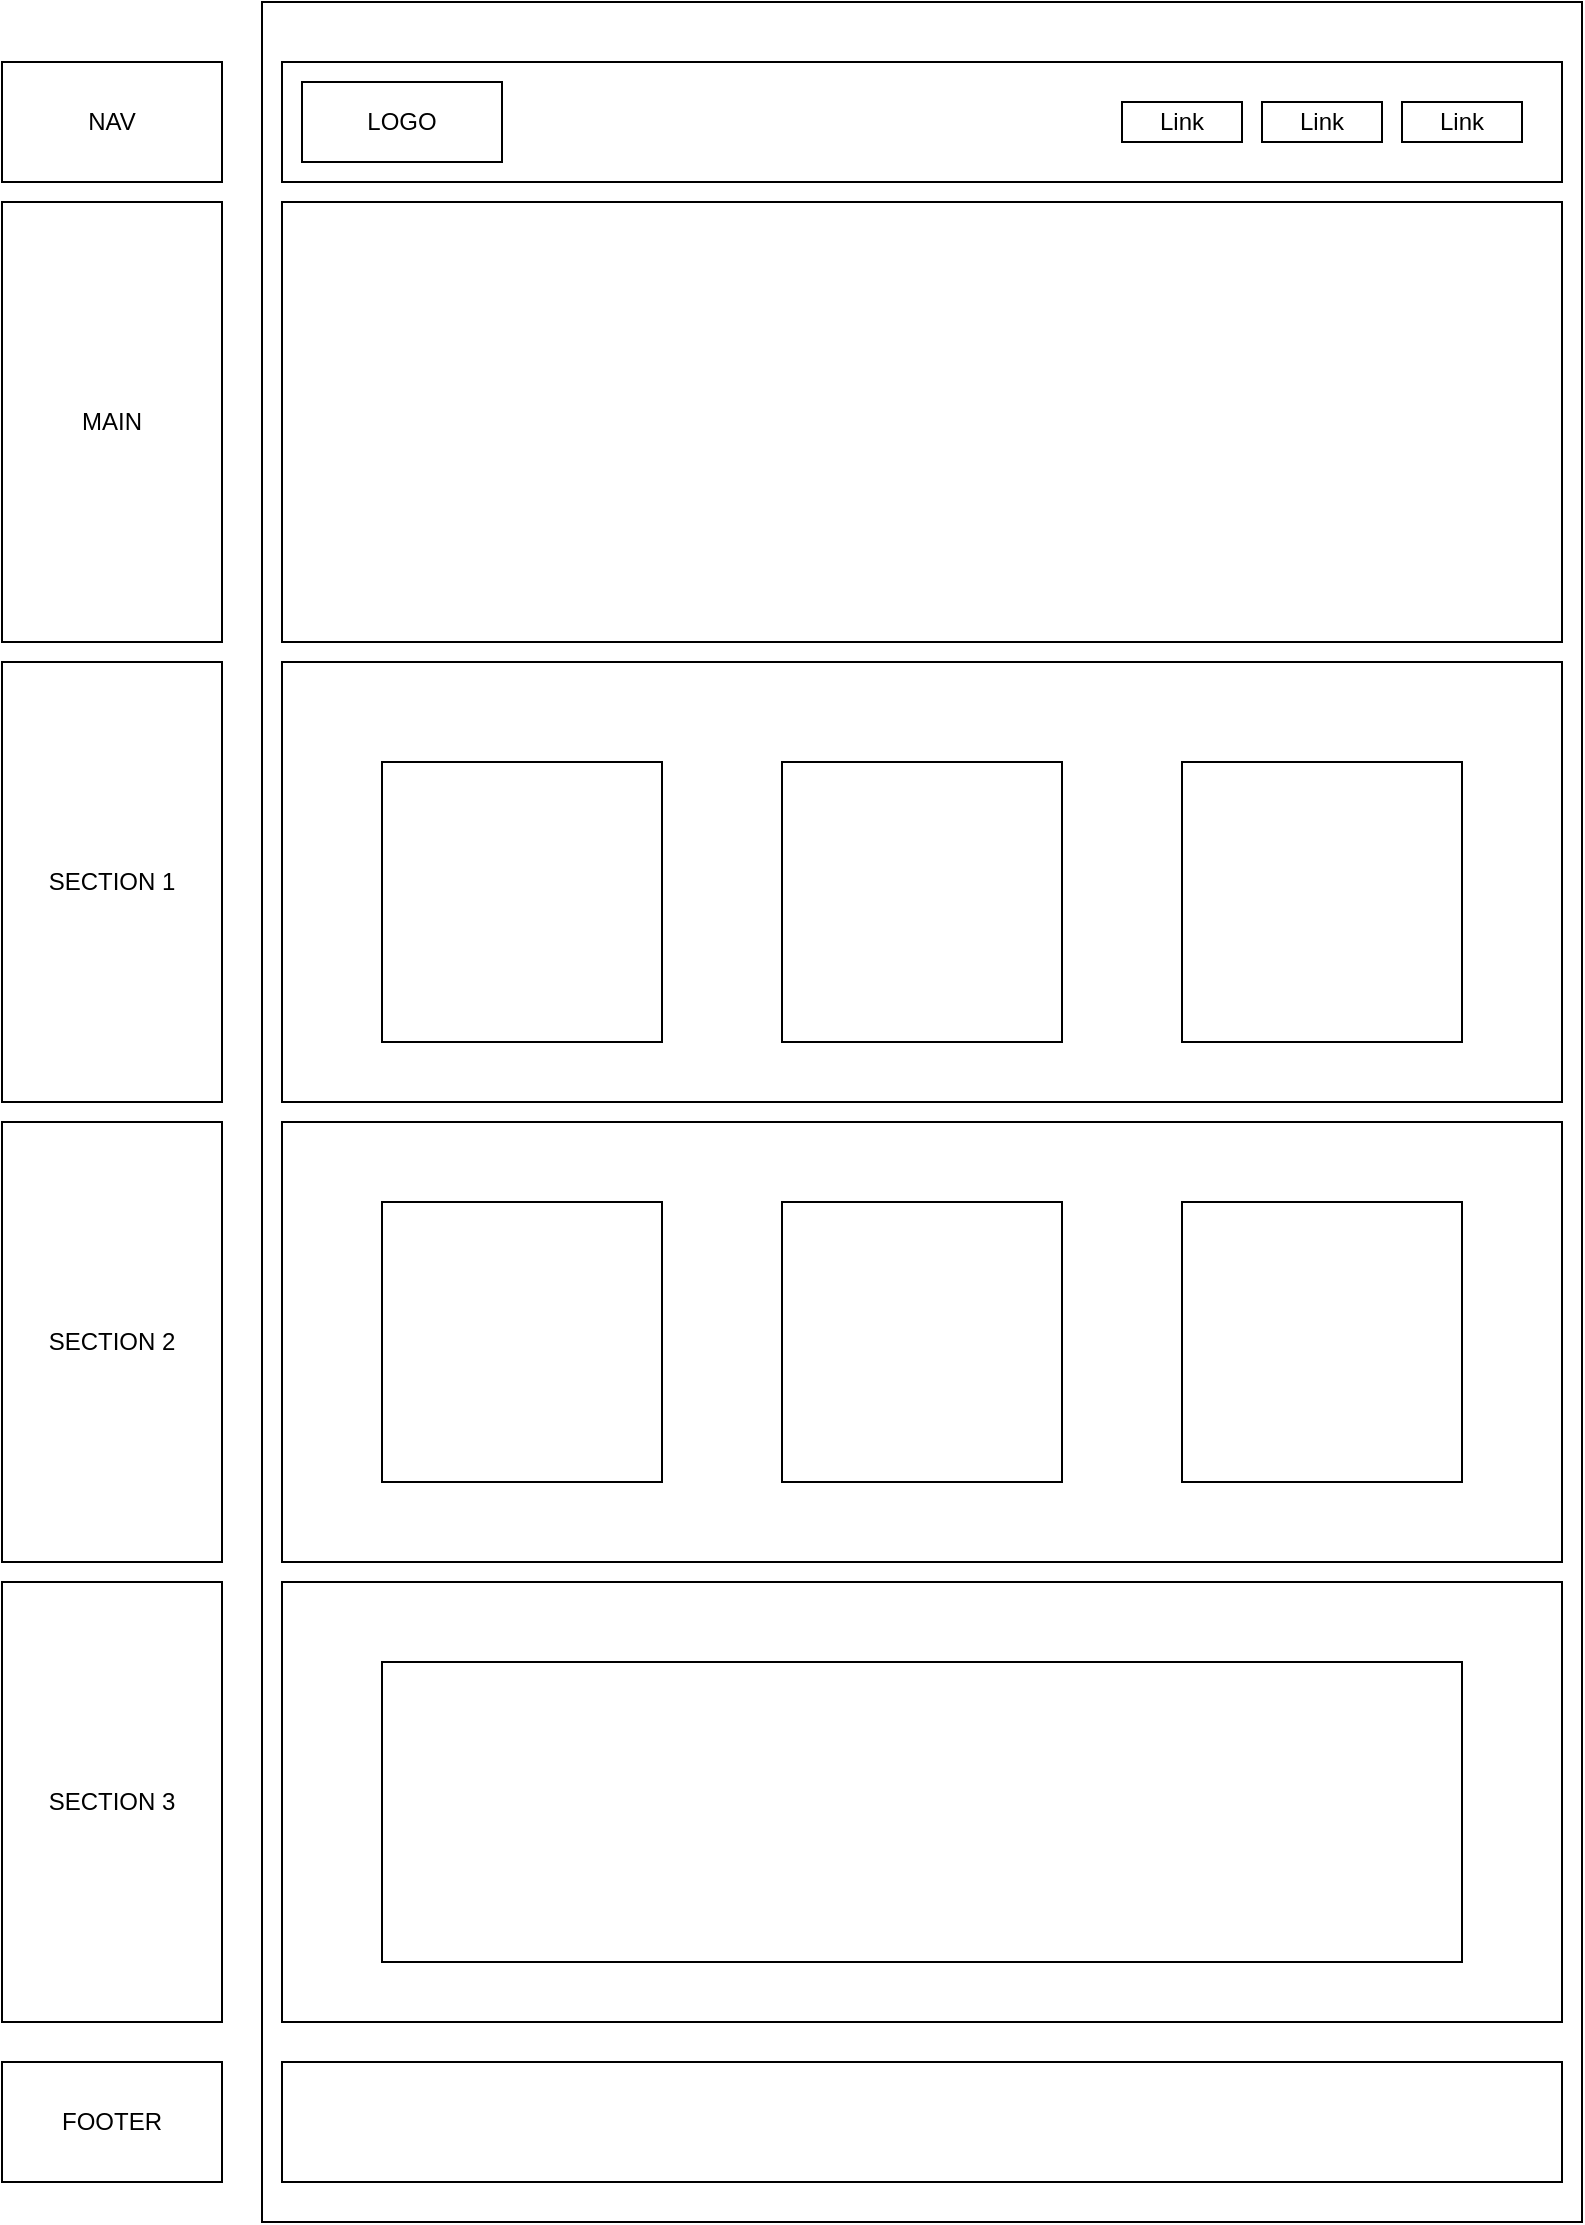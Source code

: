 <mxfile version="24.8.3">
  <diagram name="Página-1" id="FWJGGt32tnh-q4_Kq77q">
    <mxGraphModel dx="-33" dy="500" grid="1" gridSize="10" guides="1" tooltips="1" connect="1" arrows="1" fold="1" page="1" pageScale="1" pageWidth="827" pageHeight="1169" math="0" shadow="0">
      <root>
        <mxCell id="0" />
        <mxCell id="1" parent="0" />
        <mxCell id="fUOZnAYa9IWztRi_Jad_-4" value="" style="rounded=0;whiteSpace=wrap;html=1;" parent="1" vertex="1">
          <mxGeometry x="970" y="40" width="660" height="1110" as="geometry" />
        </mxCell>
        <mxCell id="fUOZnAYa9IWztRi_Jad_-5" value="" style="rounded=0;whiteSpace=wrap;html=1;" parent="1" vertex="1">
          <mxGeometry x="980" y="70" width="640" height="60" as="geometry" />
        </mxCell>
        <mxCell id="fUOZnAYa9IWztRi_Jad_-6" value="NAV" style="rounded=0;whiteSpace=wrap;html=1;" parent="1" vertex="1">
          <mxGeometry x="840" y="70" width="110" height="60" as="geometry" />
        </mxCell>
        <mxCell id="fUOZnAYa9IWztRi_Jad_-7" value="" style="rounded=0;whiteSpace=wrap;html=1;" parent="1" vertex="1">
          <mxGeometry x="980" y="140" width="640" height="220" as="geometry" />
        </mxCell>
        <mxCell id="fUOZnAYa9IWztRi_Jad_-8" value="" style="rounded=0;whiteSpace=wrap;html=1;" parent="1" vertex="1">
          <mxGeometry x="980" y="370" width="640" height="220" as="geometry" />
        </mxCell>
        <mxCell id="fUOZnAYa9IWztRi_Jad_-10" value="MAIN" style="rounded=0;whiteSpace=wrap;html=1;" parent="1" vertex="1">
          <mxGeometry x="840" y="140" width="110" height="220" as="geometry" />
        </mxCell>
        <mxCell id="fUOZnAYa9IWztRi_Jad_-11" value="SECTION 1" style="rounded=0;whiteSpace=wrap;html=1;" parent="1" vertex="1">
          <mxGeometry x="840" y="370" width="110" height="220" as="geometry" />
        </mxCell>
        <mxCell id="fUOZnAYa9IWztRi_Jad_-12" value="" style="rounded=0;whiteSpace=wrap;html=1;" parent="1" vertex="1">
          <mxGeometry x="980" y="600" width="640" height="220" as="geometry" />
        </mxCell>
        <mxCell id="fUOZnAYa9IWztRi_Jad_-13" value="" style="rounded=0;whiteSpace=wrap;html=1;" parent="1" vertex="1">
          <mxGeometry x="980" y="830" width="640" height="220" as="geometry" />
        </mxCell>
        <mxCell id="fUOZnAYa9IWztRi_Jad_-14" value="" style="whiteSpace=wrap;html=1;aspect=fixed;" parent="1" vertex="1">
          <mxGeometry x="1030" y="420" width="140" height="140" as="geometry" />
        </mxCell>
        <mxCell id="fUOZnAYa9IWztRi_Jad_-15" value="" style="whiteSpace=wrap;html=1;aspect=fixed;" parent="1" vertex="1">
          <mxGeometry x="1230" y="420" width="140" height="140" as="geometry" />
        </mxCell>
        <mxCell id="fUOZnAYa9IWztRi_Jad_-16" value="" style="whiteSpace=wrap;html=1;aspect=fixed;" parent="1" vertex="1">
          <mxGeometry x="1430" y="420" width="140" height="140" as="geometry" />
        </mxCell>
        <mxCell id="fUOZnAYa9IWztRi_Jad_-17" value="" style="whiteSpace=wrap;html=1;aspect=fixed;" parent="1" vertex="1">
          <mxGeometry x="1030" y="640" width="140" height="140" as="geometry" />
        </mxCell>
        <mxCell id="fUOZnAYa9IWztRi_Jad_-18" value="" style="whiteSpace=wrap;html=1;aspect=fixed;" parent="1" vertex="1">
          <mxGeometry x="1230" y="640" width="140" height="140" as="geometry" />
        </mxCell>
        <mxCell id="fUOZnAYa9IWztRi_Jad_-19" value="" style="whiteSpace=wrap;html=1;aspect=fixed;" parent="1" vertex="1">
          <mxGeometry x="1430" y="640" width="140" height="140" as="geometry" />
        </mxCell>
        <mxCell id="fUOZnAYa9IWztRi_Jad_-23" value="" style="rounded=0;whiteSpace=wrap;html=1;" parent="1" vertex="1">
          <mxGeometry x="980" y="1070" width="640" height="60" as="geometry" />
        </mxCell>
        <mxCell id="fUOZnAYa9IWztRi_Jad_-24" value="FOOTER" style="rounded=0;whiteSpace=wrap;html=1;" parent="1" vertex="1">
          <mxGeometry x="840" y="1070" width="110" height="60" as="geometry" />
        </mxCell>
        <mxCell id="fUOZnAYa9IWztRi_Jad_-26" value="" style="rounded=0;whiteSpace=wrap;html=1;" parent="1" vertex="1">
          <mxGeometry x="1030" y="870" width="540" height="150" as="geometry" />
        </mxCell>
        <mxCell id="fUOZnAYa9IWztRi_Jad_-28" value="LOGO" style="rounded=0;whiteSpace=wrap;html=1;" parent="1" vertex="1">
          <mxGeometry x="990" y="80" width="100" height="40" as="geometry" />
        </mxCell>
        <mxCell id="fUOZnAYa9IWztRi_Jad_-29" value="Link" style="rounded=0;whiteSpace=wrap;html=1;" parent="1" vertex="1">
          <mxGeometry x="1400" y="90" width="60" height="20" as="geometry" />
        </mxCell>
        <mxCell id="fUOZnAYa9IWztRi_Jad_-30" value="Link" style="rounded=0;whiteSpace=wrap;html=1;" parent="1" vertex="1">
          <mxGeometry x="1470" y="90" width="60" height="20" as="geometry" />
        </mxCell>
        <mxCell id="fUOZnAYa9IWztRi_Jad_-31" value="Link" style="rounded=0;whiteSpace=wrap;html=1;" parent="1" vertex="1">
          <mxGeometry x="1540" y="90" width="60" height="20" as="geometry" />
        </mxCell>
        <mxCell id="Cfwu0LzhZC8ggZTFFnUr-1" value="SECTION 2" style="rounded=0;whiteSpace=wrap;html=1;" vertex="1" parent="1">
          <mxGeometry x="840" y="600" width="110" height="220" as="geometry" />
        </mxCell>
        <mxCell id="Cfwu0LzhZC8ggZTFFnUr-2" value="SECTION 3" style="rounded=0;whiteSpace=wrap;html=1;" vertex="1" parent="1">
          <mxGeometry x="840" y="830" width="110" height="220" as="geometry" />
        </mxCell>
      </root>
    </mxGraphModel>
  </diagram>
</mxfile>
